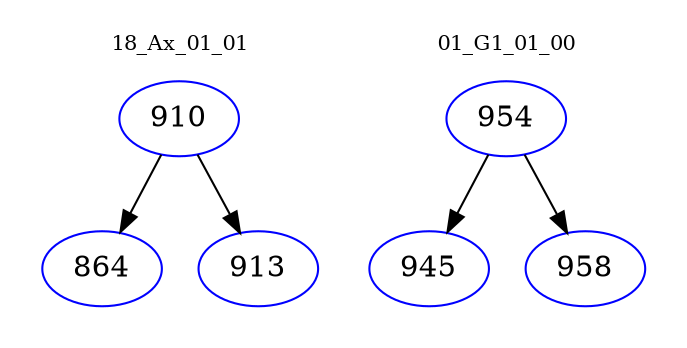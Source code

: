 digraph{
subgraph cluster_0 {
color = white
label = "18_Ax_01_01";
fontsize=10;
T0_910 [label="910", color="blue"]
T0_910 -> T0_864 [color="black"]
T0_864 [label="864", color="blue"]
T0_910 -> T0_913 [color="black"]
T0_913 [label="913", color="blue"]
}
subgraph cluster_1 {
color = white
label = "01_G1_01_00";
fontsize=10;
T1_954 [label="954", color="blue"]
T1_954 -> T1_945 [color="black"]
T1_945 [label="945", color="blue"]
T1_954 -> T1_958 [color="black"]
T1_958 [label="958", color="blue"]
}
}
